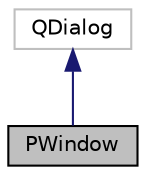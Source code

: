 digraph "PWindow"
{
 // LATEX_PDF_SIZE
  edge [fontname="Helvetica",fontsize="10",labelfontname="Helvetica",labelfontsize="10"];
  node [fontname="Helvetica",fontsize="10",shape=record];
  Node1 [label="PWindow",height=0.2,width=0.4,color="black", fillcolor="grey75", style="filled", fontcolor="black",tooltip="Ui class."];
  Node2 -> Node1 [dir="back",color="midnightblue",fontsize="10",style="solid"];
  Node2 [label="QDialog",height=0.2,width=0.4,color="grey75", fillcolor="white", style="filled",tooltip=" "];
}
